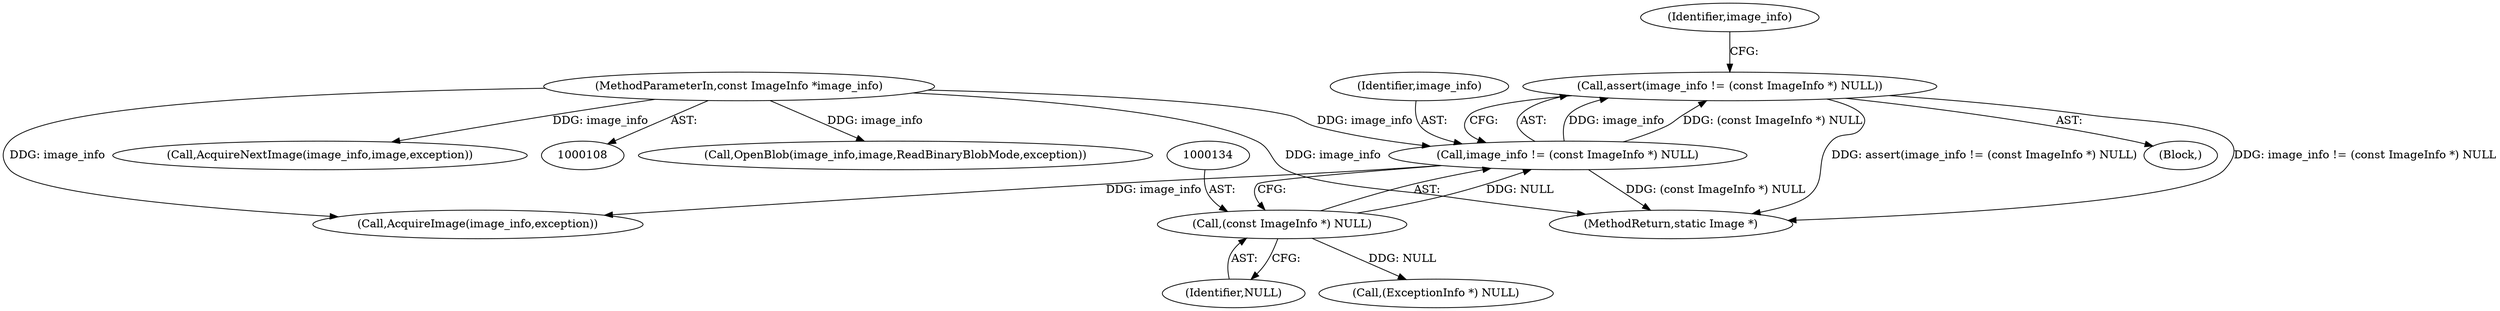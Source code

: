 digraph "0_ImageMagick_6b4aff0f117b978502ee5bcd6e753c17aec5a961@API" {
"1000130" [label="(Call,assert(image_info != (const ImageInfo *) NULL))"];
"1000131" [label="(Call,image_info != (const ImageInfo *) NULL)"];
"1000109" [label="(MethodParameterIn,const ImageInfo *image_info)"];
"1000133" [label="(Call,(const ImageInfo *) NULL)"];
"1000111" [label="(Block,)"];
"1000133" [label="(Call,(const ImageInfo *) NULL)"];
"1001710" [label="(MethodReturn,static Image *)"];
"1000131" [label="(Call,image_info != (const ImageInfo *) NULL)"];
"1000139" [label="(Identifier,image_info)"];
"1000171" [label="(Call,AcquireImage(image_info,exception))"];
"1000135" [label="(Identifier,NULL)"];
"1000176" [label="(Call,OpenBlob(image_info,image,ReadBinaryBlobMode,exception))"];
"1000130" [label="(Call,assert(image_info != (const ImageInfo *) NULL))"];
"1000160" [label="(Call,(ExceptionInfo *) NULL)"];
"1001660" [label="(Call,AcquireNextImage(image_info,image,exception))"];
"1000109" [label="(MethodParameterIn,const ImageInfo *image_info)"];
"1000132" [label="(Identifier,image_info)"];
"1000130" -> "1000111"  [label="AST: "];
"1000130" -> "1000131"  [label="CFG: "];
"1000131" -> "1000130"  [label="AST: "];
"1000139" -> "1000130"  [label="CFG: "];
"1000130" -> "1001710"  [label="DDG: assert(image_info != (const ImageInfo *) NULL)"];
"1000130" -> "1001710"  [label="DDG: image_info != (const ImageInfo *) NULL"];
"1000131" -> "1000130"  [label="DDG: image_info"];
"1000131" -> "1000130"  [label="DDG: (const ImageInfo *) NULL"];
"1000131" -> "1000133"  [label="CFG: "];
"1000132" -> "1000131"  [label="AST: "];
"1000133" -> "1000131"  [label="AST: "];
"1000131" -> "1001710"  [label="DDG: (const ImageInfo *) NULL"];
"1000109" -> "1000131"  [label="DDG: image_info"];
"1000133" -> "1000131"  [label="DDG: NULL"];
"1000131" -> "1000171"  [label="DDG: image_info"];
"1000109" -> "1000108"  [label="AST: "];
"1000109" -> "1001710"  [label="DDG: image_info"];
"1000109" -> "1000171"  [label="DDG: image_info"];
"1000109" -> "1000176"  [label="DDG: image_info"];
"1000109" -> "1001660"  [label="DDG: image_info"];
"1000133" -> "1000135"  [label="CFG: "];
"1000134" -> "1000133"  [label="AST: "];
"1000135" -> "1000133"  [label="AST: "];
"1000133" -> "1000160"  [label="DDG: NULL"];
}

